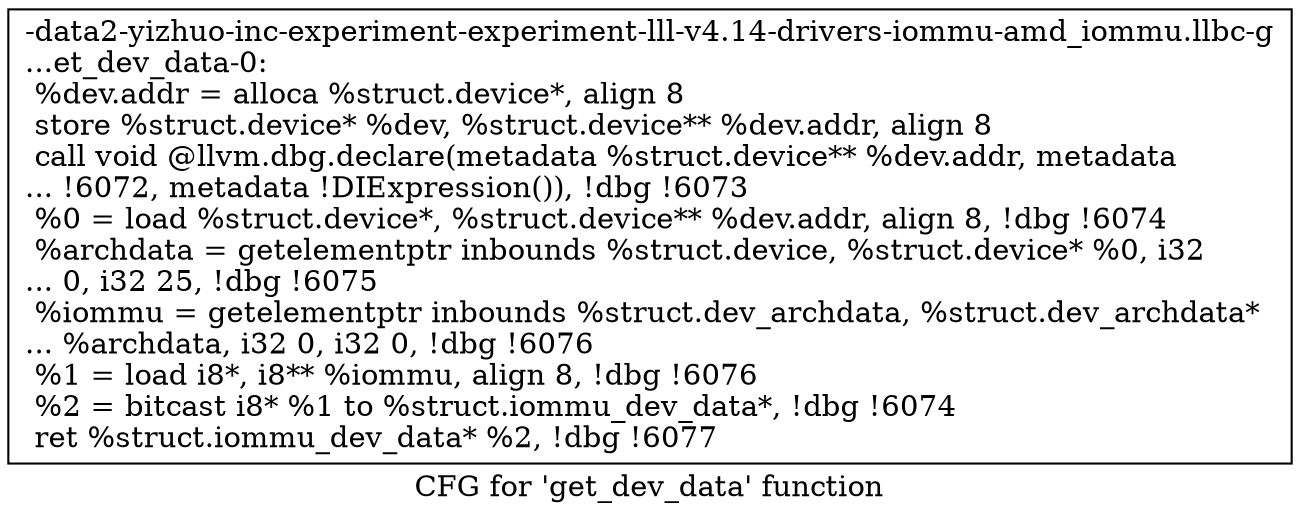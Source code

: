 digraph "CFG for 'get_dev_data' function" {
	label="CFG for 'get_dev_data' function";

	Node0x561b945a20b0 [shape=record,label="{-data2-yizhuo-inc-experiment-experiment-lll-v4.14-drivers-iommu-amd_iommu.llbc-g\l...et_dev_data-0:\l  %dev.addr = alloca %struct.device*, align 8\l  store %struct.device* %dev, %struct.device** %dev.addr, align 8\l  call void @llvm.dbg.declare(metadata %struct.device** %dev.addr, metadata\l... !6072, metadata !DIExpression()), !dbg !6073\l  %0 = load %struct.device*, %struct.device** %dev.addr, align 8, !dbg !6074\l  %archdata = getelementptr inbounds %struct.device, %struct.device* %0, i32\l... 0, i32 25, !dbg !6075\l  %iommu = getelementptr inbounds %struct.dev_archdata, %struct.dev_archdata*\l... %archdata, i32 0, i32 0, !dbg !6076\l  %1 = load i8*, i8** %iommu, align 8, !dbg !6076\l  %2 = bitcast i8* %1 to %struct.iommu_dev_data*, !dbg !6074\l  ret %struct.iommu_dev_data* %2, !dbg !6077\l}"];
}
